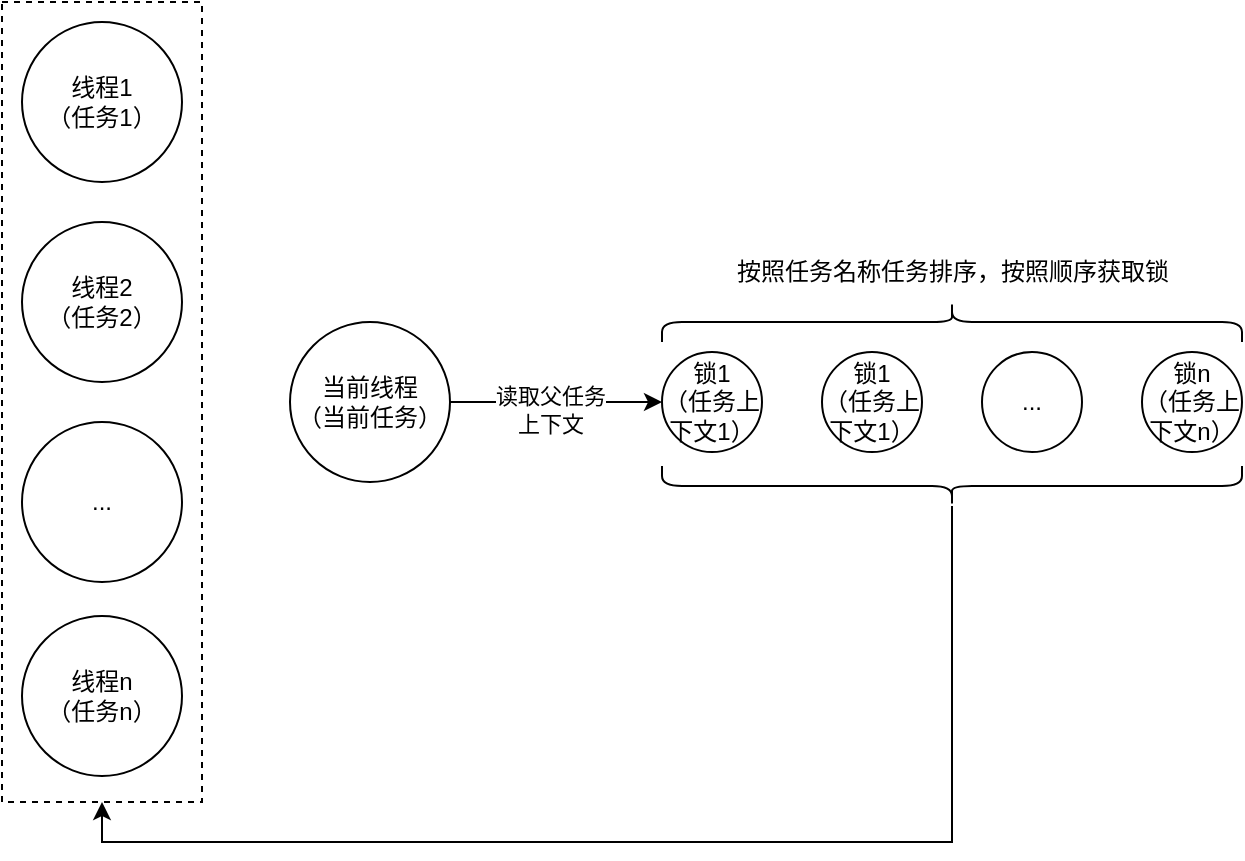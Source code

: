 <mxfile version="22.1.18" type="github">
  <diagram name="第 1 页" id="_XUrh3UBLOdG2CLPe91Y">
    <mxGraphModel dx="1194" dy="606" grid="1" gridSize="10" guides="1" tooltips="1" connect="1" arrows="1" fold="1" page="1" pageScale="1" pageWidth="827" pageHeight="1169" math="0" shadow="0">
      <root>
        <mxCell id="0" />
        <mxCell id="1" parent="0" />
        <mxCell id="_SiXs5mkcGYst8uzlgKZ-13" value="" style="rounded=0;whiteSpace=wrap;html=1;dashed=1;fillColor=none;" vertex="1" parent="1">
          <mxGeometry x="230" y="40" width="100" height="400" as="geometry" />
        </mxCell>
        <mxCell id="_SiXs5mkcGYst8uzlgKZ-15" style="edgeStyle=orthogonalEdgeStyle;rounded=0;orthogonalLoop=1;jettySize=auto;html=1;entryX=0;entryY=0.5;entryDx=0;entryDy=0;" edge="1" parent="1" source="_SiXs5mkcGYst8uzlgKZ-1" target="_SiXs5mkcGYst8uzlgKZ-4">
          <mxGeometry relative="1" as="geometry" />
        </mxCell>
        <mxCell id="_SiXs5mkcGYst8uzlgKZ-16" value="读取父任务&lt;br&gt;上下文" style="edgeLabel;html=1;align=center;verticalAlign=middle;resizable=0;points=[];" vertex="1" connectable="0" parent="_SiXs5mkcGYst8uzlgKZ-15">
          <mxGeometry x="-0.061" y="-4" relative="1" as="geometry">
            <mxPoint as="offset" />
          </mxGeometry>
        </mxCell>
        <mxCell id="_SiXs5mkcGYst8uzlgKZ-1" value="当前线程&lt;br&gt;（当前任务）" style="ellipse;whiteSpace=wrap;html=1;aspect=fixed;" vertex="1" parent="1">
          <mxGeometry x="374" y="200" width="80" height="80" as="geometry" />
        </mxCell>
        <mxCell id="_SiXs5mkcGYst8uzlgKZ-2" value="线程1&lt;br&gt;（任务1）" style="ellipse;whiteSpace=wrap;html=1;aspect=fixed;" vertex="1" parent="1">
          <mxGeometry x="240" y="50" width="80" height="80" as="geometry" />
        </mxCell>
        <mxCell id="_SiXs5mkcGYst8uzlgKZ-3" value="线程2&lt;br&gt;（任务2）" style="ellipse;whiteSpace=wrap;html=1;aspect=fixed;" vertex="1" parent="1">
          <mxGeometry x="240" y="150" width="80" height="80" as="geometry" />
        </mxCell>
        <mxCell id="_SiXs5mkcGYst8uzlgKZ-4" value="锁1&lt;br&gt;（任务上下文1）" style="ellipse;whiteSpace=wrap;html=1;aspect=fixed;" vertex="1" parent="1">
          <mxGeometry x="560" y="215" width="50" height="50" as="geometry" />
        </mxCell>
        <mxCell id="_SiXs5mkcGYst8uzlgKZ-5" value="锁1&lt;br&gt;（任务上下文1）" style="ellipse;whiteSpace=wrap;html=1;aspect=fixed;" vertex="1" parent="1">
          <mxGeometry x="640" y="215" width="50" height="50" as="geometry" />
        </mxCell>
        <mxCell id="_SiXs5mkcGYst8uzlgKZ-6" value="..." style="ellipse;whiteSpace=wrap;html=1;aspect=fixed;" vertex="1" parent="1">
          <mxGeometry x="720" y="215" width="50" height="50" as="geometry" />
        </mxCell>
        <mxCell id="_SiXs5mkcGYst8uzlgKZ-7" value="锁n&lt;br&gt;（任务上下文n）" style="ellipse;whiteSpace=wrap;html=1;aspect=fixed;" vertex="1" parent="1">
          <mxGeometry x="800" y="215" width="50" height="50" as="geometry" />
        </mxCell>
        <mxCell id="_SiXs5mkcGYst8uzlgKZ-8" value="" style="shape=curlyBracket;whiteSpace=wrap;html=1;rounded=1;labelPosition=left;verticalLabelPosition=middle;align=right;verticalAlign=middle;rotation=90;" vertex="1" parent="1">
          <mxGeometry x="695" y="55" width="20" height="290" as="geometry" />
        </mxCell>
        <mxCell id="_SiXs5mkcGYst8uzlgKZ-9" value="按照任务名称任务排序，按照顺序获取锁" style="text;html=1;strokeColor=none;fillColor=none;align=center;verticalAlign=middle;whiteSpace=wrap;rounded=0;" vertex="1" parent="1">
          <mxGeometry x="587.5" y="160" width="235" height="30" as="geometry" />
        </mxCell>
        <mxCell id="_SiXs5mkcGYst8uzlgKZ-14" style="edgeStyle=orthogonalEdgeStyle;rounded=0;orthogonalLoop=1;jettySize=auto;html=1;entryX=0.5;entryY=1;entryDx=0;entryDy=0;" edge="1" parent="1" source="_SiXs5mkcGYst8uzlgKZ-10" target="_SiXs5mkcGYst8uzlgKZ-13">
          <mxGeometry relative="1" as="geometry">
            <Array as="points">
              <mxPoint x="705" y="460" />
              <mxPoint x="280" y="460" />
            </Array>
          </mxGeometry>
        </mxCell>
        <mxCell id="_SiXs5mkcGYst8uzlgKZ-10" value="" style="shape=curlyBracket;whiteSpace=wrap;html=1;rounded=1;labelPosition=left;verticalLabelPosition=middle;align=right;verticalAlign=middle;rotation=-90;size=0.5;" vertex="1" parent="1">
          <mxGeometry x="695" y="137" width="20" height="290" as="geometry" />
        </mxCell>
        <mxCell id="_SiXs5mkcGYst8uzlgKZ-11" value="..." style="ellipse;whiteSpace=wrap;html=1;aspect=fixed;" vertex="1" parent="1">
          <mxGeometry x="240" y="250" width="80" height="80" as="geometry" />
        </mxCell>
        <mxCell id="_SiXs5mkcGYst8uzlgKZ-12" value="线程n&lt;br&gt;（任务n）" style="ellipse;whiteSpace=wrap;html=1;aspect=fixed;" vertex="1" parent="1">
          <mxGeometry x="240" y="347" width="80" height="80" as="geometry" />
        </mxCell>
      </root>
    </mxGraphModel>
  </diagram>
</mxfile>
